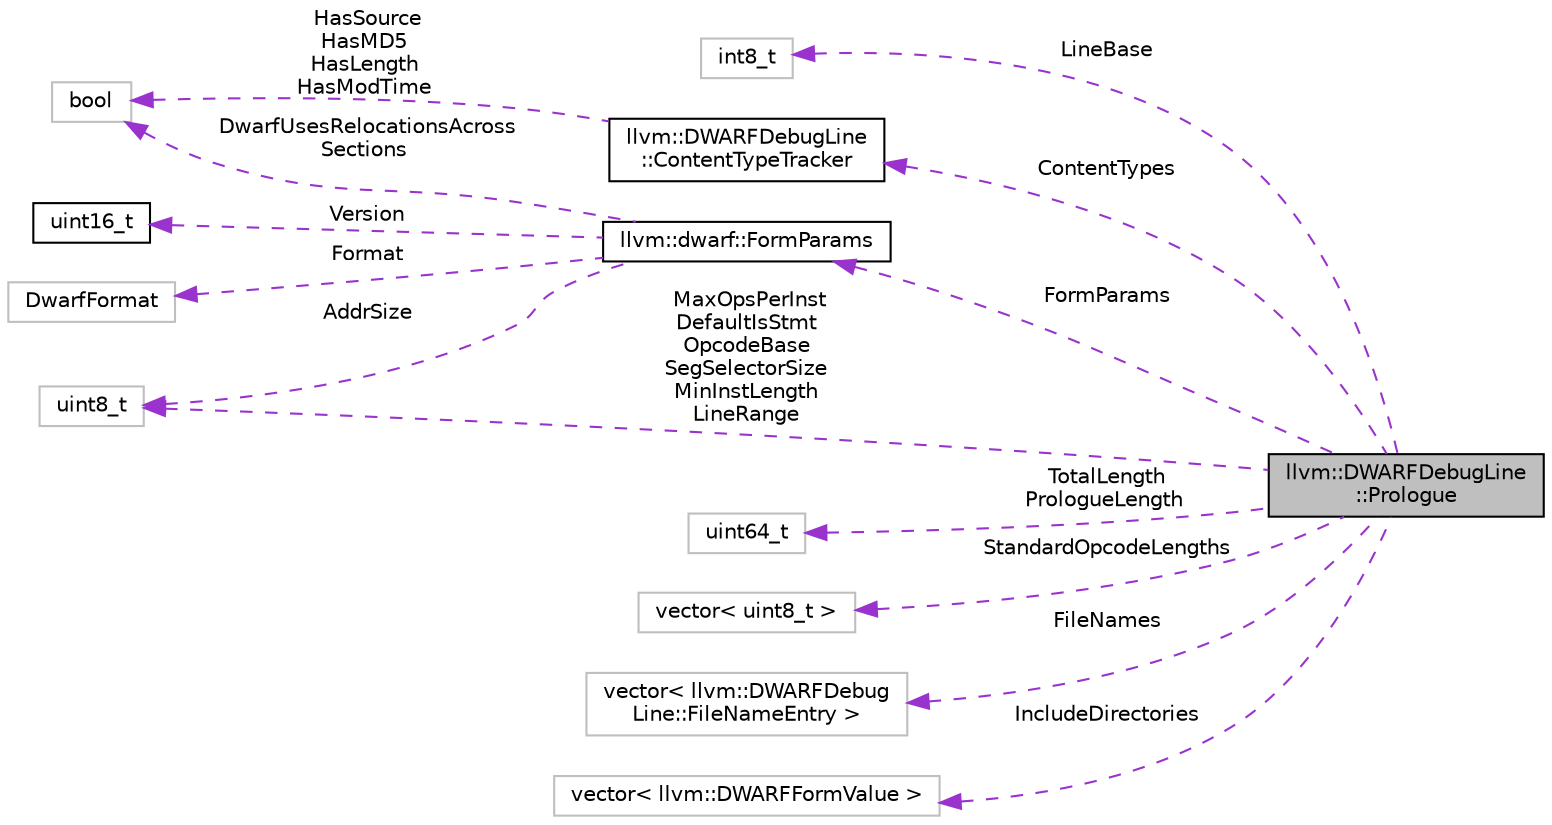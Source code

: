 digraph "llvm::DWARFDebugLine::Prologue"
{
 // LATEX_PDF_SIZE
  bgcolor="transparent";
  edge [fontname="Helvetica",fontsize="10",labelfontname="Helvetica",labelfontsize="10"];
  node [fontname="Helvetica",fontsize="10",shape=record];
  rankdir="LR";
  Node1 [label="llvm::DWARFDebugLine\l::Prologue",height=0.2,width=0.4,color="black", fillcolor="grey75", style="filled", fontcolor="black",tooltip=" "];
  Node2 -> Node1 [dir="back",color="darkorchid3",fontsize="10",style="dashed",label=" LineBase" ,fontname="Helvetica"];
  Node2 [label="int8_t",height=0.2,width=0.4,color="grey75",tooltip=" "];
  Node3 -> Node1 [dir="back",color="darkorchid3",fontsize="10",style="dashed",label=" ContentTypes" ,fontname="Helvetica"];
  Node3 [label="llvm::DWARFDebugLine\l::ContentTypeTracker",height=0.2,width=0.4,color="black",URL="$structllvm_1_1DWARFDebugLine_1_1ContentTypeTracker.html",tooltip="Tracks which optional content types are present in a DWARF file name entry format."];
  Node4 -> Node3 [dir="back",color="darkorchid3",fontsize="10",style="dashed",label=" HasSource\nHasMD5\nHasLength\nHasModTime" ,fontname="Helvetica"];
  Node4 [label="bool",height=0.2,width=0.4,color="grey75",tooltip=" "];
  Node5 -> Node1 [dir="back",color="darkorchid3",fontsize="10",style="dashed",label=" TotalLength\nPrologueLength" ,fontname="Helvetica"];
  Node5 [label="uint64_t",height=0.2,width=0.4,color="grey75",tooltip=" "];
  Node6 -> Node1 [dir="back",color="darkorchid3",fontsize="10",style="dashed",label=" MaxOpsPerInst\nDefaultIsStmt\nOpcodeBase\nSegSelectorSize\nMinInstLength\nLineRange" ,fontname="Helvetica"];
  Node6 [label="uint8_t",height=0.2,width=0.4,color="grey75",tooltip=" "];
  Node7 -> Node1 [dir="back",color="darkorchid3",fontsize="10",style="dashed",label=" StandardOpcodeLengths" ,fontname="Helvetica"];
  Node7 [label="vector\< uint8_t \>",height=0.2,width=0.4,color="grey75",tooltip=" "];
  Node8 -> Node1 [dir="back",color="darkorchid3",fontsize="10",style="dashed",label=" FileNames" ,fontname="Helvetica"];
  Node8 [label="vector\< llvm::DWARFDebug\lLine::FileNameEntry \>",height=0.2,width=0.4,color="grey75",tooltip=" "];
  Node9 -> Node1 [dir="back",color="darkorchid3",fontsize="10",style="dashed",label=" IncludeDirectories" ,fontname="Helvetica"];
  Node9 [label="vector\< llvm::DWARFFormValue \>",height=0.2,width=0.4,color="grey75",tooltip=" "];
  Node10 -> Node1 [dir="back",color="darkorchid3",fontsize="10",style="dashed",label=" FormParams" ,fontname="Helvetica"];
  Node10 [label="llvm::dwarf::FormParams",height=0.2,width=0.4,color="black",URL="$structllvm_1_1dwarf_1_1FormParams.html",tooltip="A helper struct providing information about the byte size of DW_FORM values that vary in size dependi..."];
  Node11 -> Node10 [dir="back",color="darkorchid3",fontsize="10",style="dashed",label=" Version" ,fontname="Helvetica"];
  Node11 [label="uint16_t",height=0.2,width=0.4,color="black",URL="$classuint16__t.html",tooltip=" "];
  Node12 -> Node10 [dir="back",color="darkorchid3",fontsize="10",style="dashed",label=" Format" ,fontname="Helvetica"];
  Node12 [label="DwarfFormat",height=0.2,width=0.4,color="grey75",tooltip=" "];
  Node4 -> Node10 [dir="back",color="darkorchid3",fontsize="10",style="dashed",label=" DwarfUsesRelocationsAcross\lSections" ,fontname="Helvetica"];
  Node6 -> Node10 [dir="back",color="darkorchid3",fontsize="10",style="dashed",label=" AddrSize" ,fontname="Helvetica"];
}
